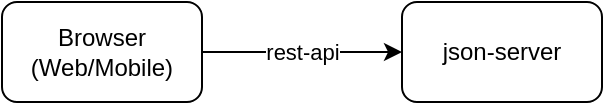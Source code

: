 <mxfile>
    <diagram id="G_IeB_sGsdrLeSN3nGMD" name="Page-1">
        <mxGraphModel dx="886" dy="755" grid="1" gridSize="10" guides="1" tooltips="1" connect="1" arrows="1" fold="1" page="1" pageScale="1" pageWidth="1169" pageHeight="827" math="0" shadow="0">
            <root>
                <mxCell id="0"/>
                <mxCell id="1" parent="0"/>
                <mxCell id="4" value="rest-api" style="edgeStyle=none;html=1;" edge="1" parent="1" source="2" target="3">
                    <mxGeometry relative="1" as="geometry"/>
                </mxCell>
                <mxCell id="2" value="Browser&lt;br&gt;(Web/Mobile)" style="rounded=1;whiteSpace=wrap;html=1;" parent="1" vertex="1">
                    <mxGeometry x="80" y="80" width="100" height="50" as="geometry"/>
                </mxCell>
                <mxCell id="3" value="json-server" style="rounded=1;whiteSpace=wrap;html=1;" parent="1" vertex="1">
                    <mxGeometry x="280" y="80" width="100" height="50" as="geometry"/>
                </mxCell>
            </root>
        </mxGraphModel>
    </diagram>
</mxfile>
